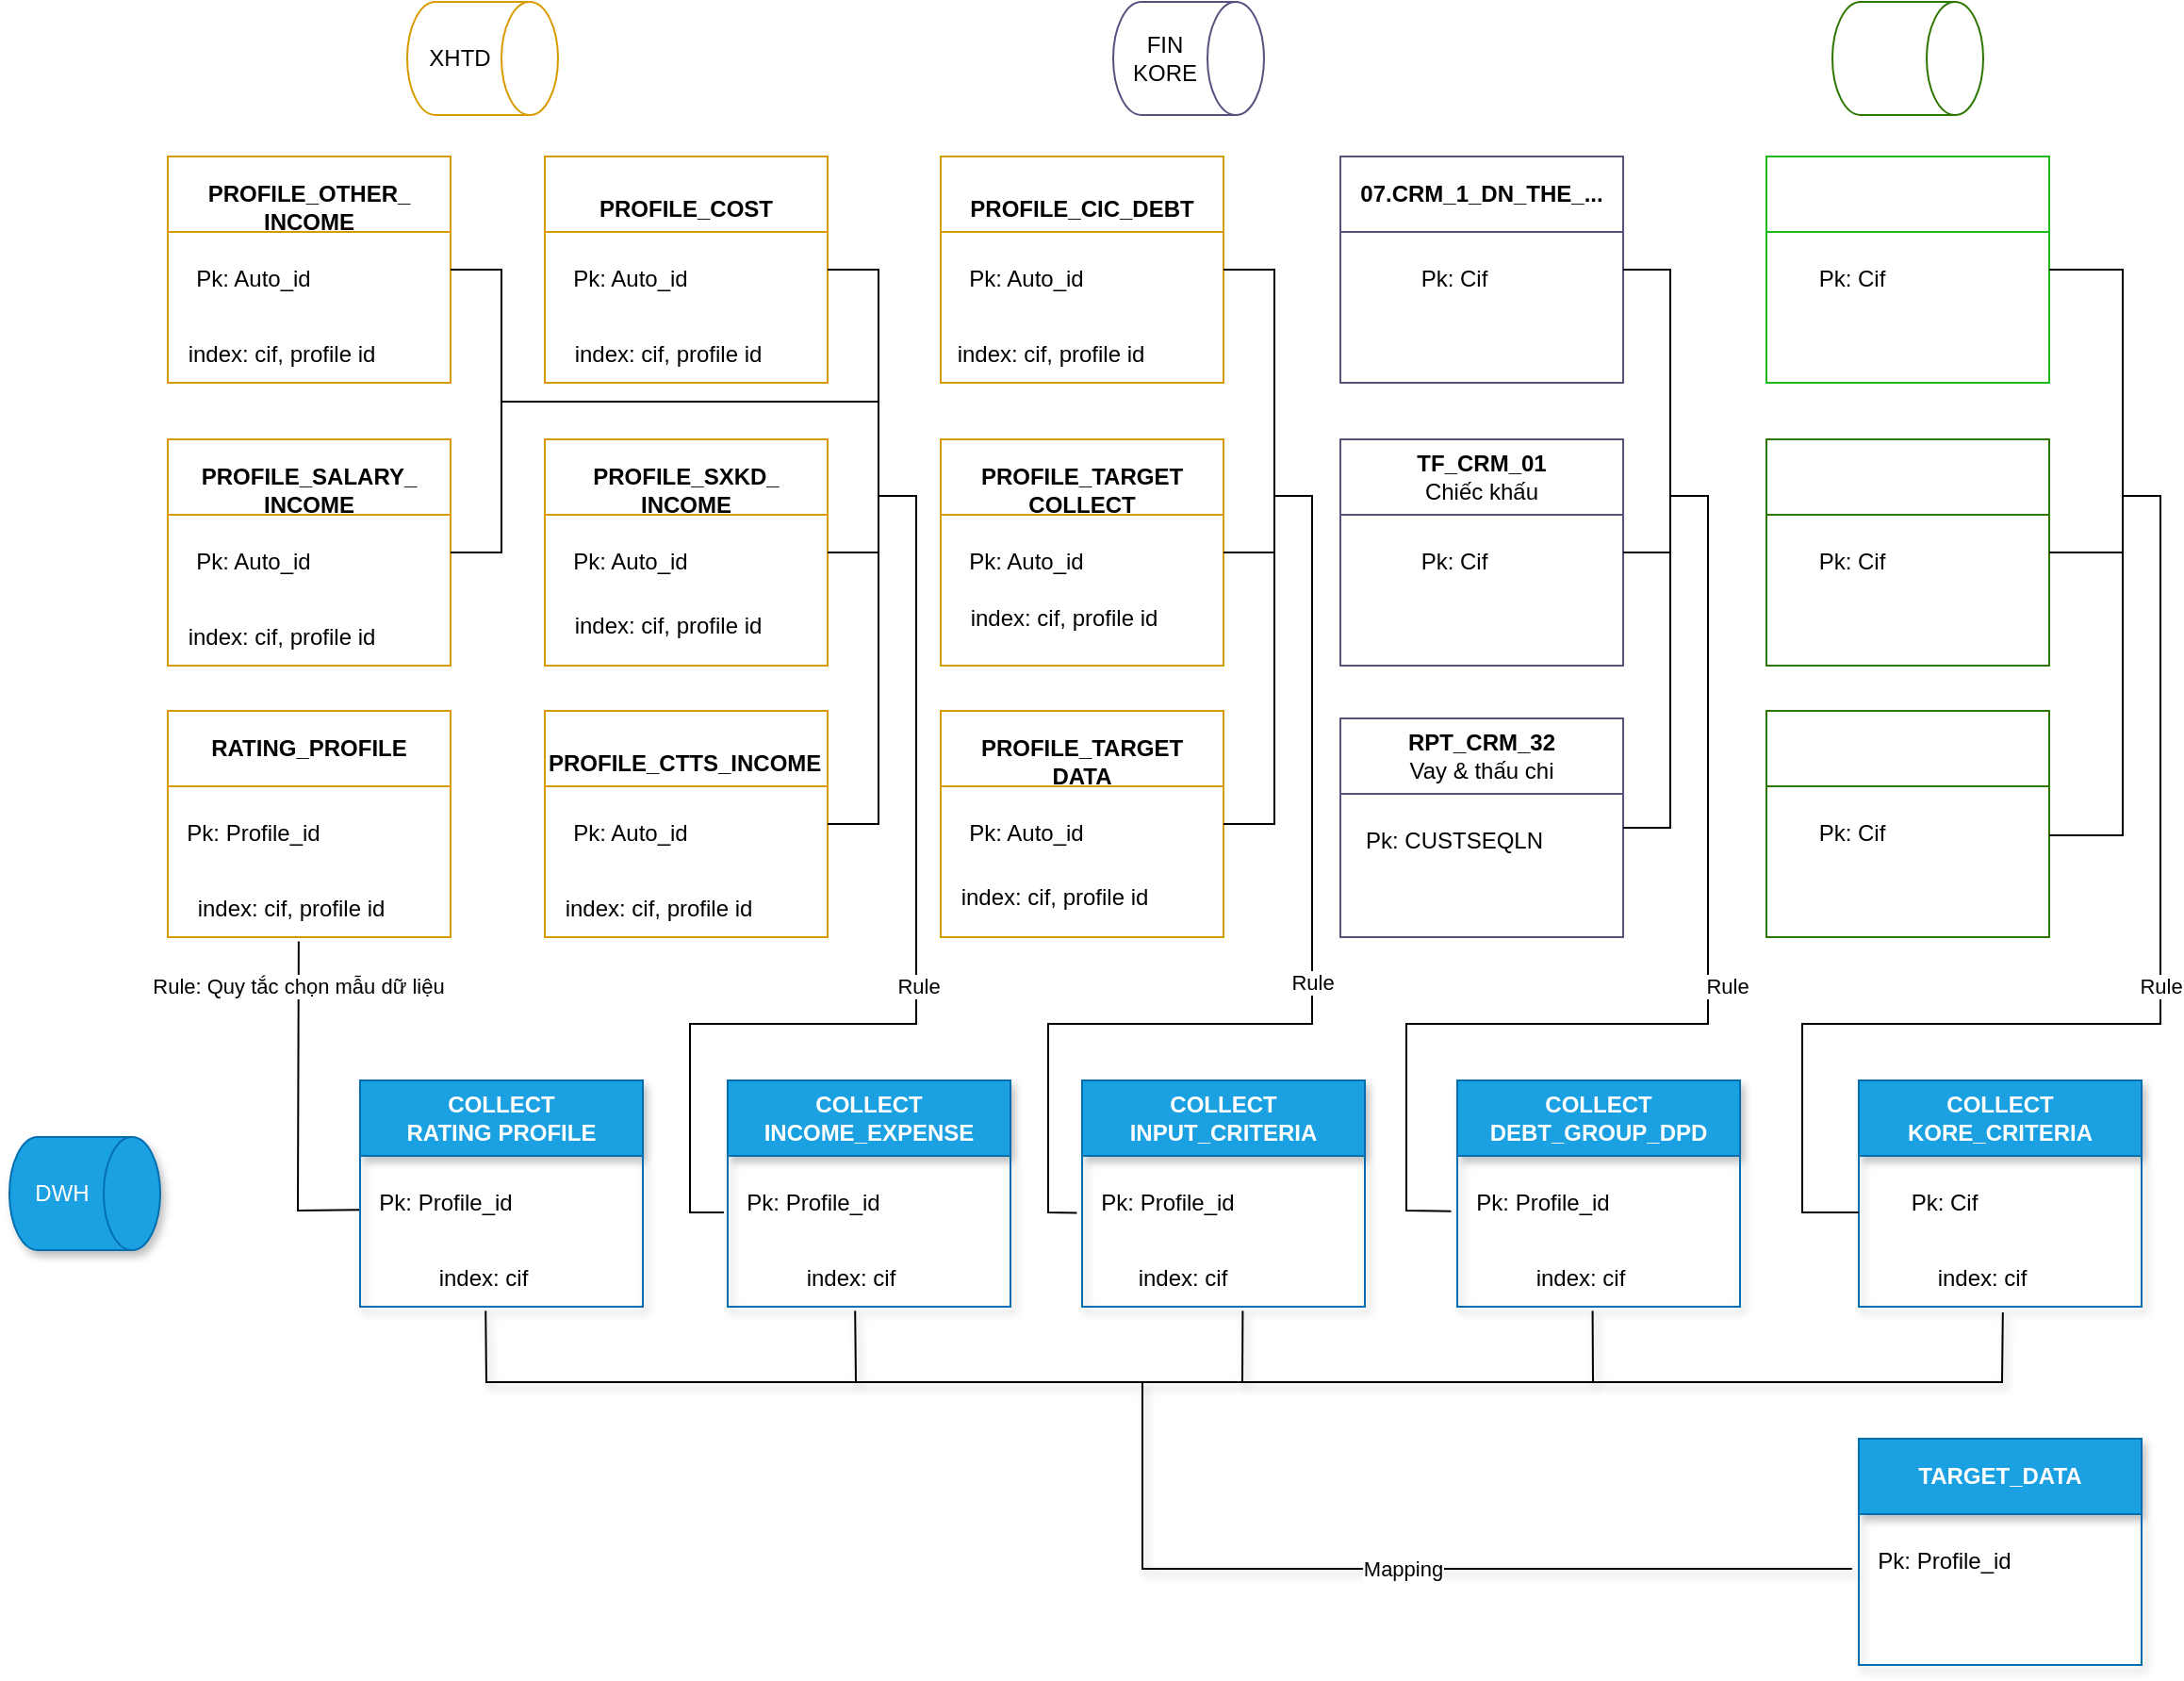 <mxfile version="21.4.0" type="github">
  <diagram name="Page-1" id="vt6CG7qfETPf53c5Zaq6">
    <mxGraphModel dx="2459" dy="607" grid="1" gridSize="10" guides="1" tooltips="1" connect="1" arrows="1" fold="1" page="1" pageScale="1" pageWidth="1169" pageHeight="827" math="0" shadow="0">
      <root>
        <mxCell id="0" />
        <mxCell id="1" parent="0" />
        <mxCell id="78W0I2diJMDapdLi_mg2-6" value="TF_CRM_01&lt;br style=&quot;font-weight: 400;&quot;&gt;&lt;span style=&quot;font-weight: 400;&quot;&gt;Chiếc khấu&lt;/span&gt;" style="swimlane;whiteSpace=wrap;html=1;swimlaneLine=1;shadow=0;rounded=0;startSize=40;arcSize=43;swimlaneFillColor=none;fillColor=none;strokeColor=#56517e;" parent="1" vertex="1">
          <mxGeometry x="625" y="270" width="150" height="120" as="geometry" />
        </mxCell>
        <mxCell id="78W0I2diJMDapdLi_mg2-7" value="Pk: Cif" style="text;html=1;align=center;verticalAlign=middle;resizable=0;points=[];autosize=1;strokeColor=none;fillColor=none;" parent="78W0I2diJMDapdLi_mg2-6" vertex="1">
          <mxGeometry x="30" y="50" width="60" height="30" as="geometry" />
        </mxCell>
        <mxCell id="o6KjNcjafDVB0qI-oDIq-12" value="XHTD" style="shape=cylinder3;whiteSpace=wrap;html=1;boundedLbl=1;backgroundOutline=1;size=15;direction=south;fillColor=none;strokeColor=#d79b00;" parent="1" vertex="1">
          <mxGeometry x="130" y="38" width="80" height="60" as="geometry" />
        </mxCell>
        <mxCell id="o6KjNcjafDVB0qI-oDIq-13" value="DBTG-XHTD" style="shape=cylinder3;whiteSpace=wrap;html=1;boundedLbl=1;backgroundOutline=1;size=15;direction=south;fillColor=none;strokeColor=#2D7600;fontColor=#ffffff;" parent="1" vertex="1">
          <mxGeometry x="886" y="38" width="80" height="60" as="geometry" />
        </mxCell>
        <mxCell id="o6KjNcjafDVB0qI-oDIq-14" value="FIN&lt;br&gt;KORE" style="shape=cylinder3;whiteSpace=wrap;html=1;boundedLbl=1;backgroundOutline=1;size=15;direction=south;fillColor=none;strokeColor=#56517e;" parent="1" vertex="1">
          <mxGeometry x="504.5" y="38" width="80" height="60" as="geometry" />
        </mxCell>
        <mxCell id="78W0I2diJMDapdLi_mg2-2" value="RATING_PROFILE" style="swimlane;whiteSpace=wrap;html=1;swimlaneLine=1;shadow=0;rounded=0;startSize=40;arcSize=43;swimlaneFillColor=none;fillColor=none;strokeColor=#d79b00;" parent="1" vertex="1">
          <mxGeometry x="3" y="414" width="150" height="120" as="geometry" />
        </mxCell>
        <mxCell id="78W0I2diJMDapdLi_mg2-3" value="Pk: Profile_id" style="text;html=1;align=center;verticalAlign=middle;resizable=0;points=[];autosize=1;strokeColor=none;fillColor=none;" parent="78W0I2diJMDapdLi_mg2-2" vertex="1">
          <mxGeometry y="50" width="90" height="30" as="geometry" />
        </mxCell>
        <mxCell id="KU0zxwSOzygx749kRyKA-61" value="index: cif, profile id" style="text;html=1;align=center;verticalAlign=middle;resizable=0;points=[];autosize=1;strokeColor=none;fillColor=none;" parent="78W0I2diJMDapdLi_mg2-2" vertex="1">
          <mxGeometry x="5" y="90" width="120" height="30" as="geometry" />
        </mxCell>
        <mxCell id="78W0I2diJMDapdLi_mg2-4" value="RPT_CRM_32&lt;br style=&quot;font-weight: 400;&quot;&gt;&lt;span style=&quot;font-weight: 400;&quot;&gt;Vay &amp;amp; thấu chi&lt;/span&gt;" style="swimlane;whiteSpace=wrap;html=1;swimlaneLine=1;shadow=0;rounded=0;startSize=40;arcSize=43;swimlaneFillColor=none;fillColor=none;strokeColor=#56517e;" parent="1" vertex="1">
          <mxGeometry x="625" y="418" width="150" height="116" as="geometry" />
        </mxCell>
        <mxCell id="78W0I2diJMDapdLi_mg2-5" value="Pk: CUSTSEQLN" style="text;html=1;align=center;verticalAlign=middle;resizable=0;points=[];autosize=1;strokeColor=none;fillColor=none;" parent="78W0I2diJMDapdLi_mg2-4" vertex="1">
          <mxGeometry y="50" width="120" height="30" as="geometry" />
        </mxCell>
        <mxCell id="KU0zxwSOzygx749kRyKA-1" value="07.CRM_1_DN_THE_..." style="swimlane;whiteSpace=wrap;html=1;swimlaneLine=1;shadow=0;rounded=0;startSize=40;arcSize=43;swimlaneFillColor=none;fillColor=none;strokeColor=#56517e;" parent="1" vertex="1">
          <mxGeometry x="625" y="120" width="150" height="120" as="geometry" />
        </mxCell>
        <mxCell id="KU0zxwSOzygx749kRyKA-2" value="Pk: Cif" style="text;html=1;align=center;verticalAlign=middle;resizable=0;points=[];autosize=1;strokeColor=none;fillColor=none;" parent="KU0zxwSOzygx749kRyKA-1" vertex="1">
          <mxGeometry x="30" y="50" width="60" height="30" as="geometry" />
        </mxCell>
        <mxCell id="KU0zxwSOzygx749kRyKA-3" value="&lt;table style=&quot;border-collapse:&lt;br/&gt; collapse;width:62pt&quot; width=&quot;83&quot; cellspacing=&quot;0&quot; cellpadding=&quot;0&quot; border=&quot;0&quot;&gt;&lt;tbody&gt;&lt;tr style=&quot;height:16.8pt&quot; height=&quot;22&quot;&gt;&lt;br/&gt;  &lt;td style=&quot;height:16.8pt;width:62pt&quot; width=&quot;83&quot; class=&quot;xl63&quot; height=&quot;22&quot;&gt;PROFILE_CIC_DEBT&lt;/td&gt;&lt;/tr&gt;&lt;/tbody&gt;&lt;/table&gt;" style="swimlane;whiteSpace=wrap;html=1;swimlaneLine=1;shadow=0;rounded=0;startSize=40;arcSize=43;swimlaneFillColor=none;fillColor=none;strokeColor=#d79b00;" parent="1" vertex="1">
          <mxGeometry x="413" y="120" width="150" height="120" as="geometry" />
        </mxCell>
        <mxCell id="KU0zxwSOzygx749kRyKA-4" value="Pk: Auto_id" style="text;html=1;align=center;verticalAlign=middle;resizable=0;points=[];autosize=1;strokeColor=none;fillColor=none;" parent="KU0zxwSOzygx749kRyKA-3" vertex="1">
          <mxGeometry x="5" y="50" width="80" height="30" as="geometry" />
        </mxCell>
        <mxCell id="KU0zxwSOzygx749kRyKA-60" value="index: cif, profile id" style="text;html=1;align=center;verticalAlign=middle;resizable=0;points=[];autosize=1;strokeColor=none;fillColor=none;" parent="KU0zxwSOzygx749kRyKA-3" vertex="1">
          <mxGeometry x="-2" y="90" width="120" height="30" as="geometry" />
        </mxCell>
        <mxCell id="KU0zxwSOzygx749kRyKA-5" value="&lt;br&gt;&lt;table style=&quot;border-collapse:&lt;br/&gt; collapse;width:62pt&quot; width=&quot;83&quot; cellspacing=&quot;0&quot; cellpadding=&quot;0&quot; border=&quot;0&quot;&gt;&lt;tbody&gt;&lt;tr style=&quot;height:16.8pt&quot; height=&quot;22&quot;&gt;  &lt;td style=&quot;height:16.8pt;width:62pt&quot; width=&quot;83&quot; class=&quot;xl63&quot; height=&quot;22&quot;&gt;PROFILE_COST&lt;/td&gt;&lt;/tr&gt;&lt;/tbody&gt;&lt;/table&gt;" style="swimlane;whiteSpace=wrap;html=1;swimlaneLine=1;shadow=0;rounded=0;startSize=40;arcSize=43;swimlaneFillColor=none;fillColor=none;strokeColor=#d79b00;" parent="1" vertex="1">
          <mxGeometry x="203" y="120" width="150" height="120" as="geometry" />
        </mxCell>
        <mxCell id="KU0zxwSOzygx749kRyKA-6" value="Pk: Auto_id" style="text;html=1;align=center;verticalAlign=middle;resizable=0;points=[];autosize=1;strokeColor=none;fillColor=none;" parent="KU0zxwSOzygx749kRyKA-5" vertex="1">
          <mxGeometry x="5" y="50" width="80" height="30" as="geometry" />
        </mxCell>
        <mxCell id="KU0zxwSOzygx749kRyKA-64" value="index: cif, profile id" style="text;html=1;align=center;verticalAlign=middle;resizable=0;points=[];autosize=1;strokeColor=none;fillColor=none;" parent="KU0zxwSOzygx749kRyKA-5" vertex="1">
          <mxGeometry x="5" y="90" width="120" height="30" as="geometry" />
        </mxCell>
        <mxCell id="KU0zxwSOzygx749kRyKA-7" value="&lt;table style=&quot;border-collapse:&lt;br/&gt; collapse;width:75pt&quot; width=&quot;100&quot; cellspacing=&quot;0&quot; cellpadding=&quot;0&quot; border=&quot;0&quot;&gt;&lt;tbody&gt;&lt;tr style=&quot;height:13.8pt&quot; height=&quot;18&quot;&gt;&lt;br/&gt;  &lt;td style=&quot;height:13.8pt;width:75pt&quot; width=&quot;100&quot; class=&quot;xl65&quot; height=&quot;18&quot;&gt;PROFILE_CTTS_INCOME&lt;/td&gt;&lt;/tr&gt;&lt;/tbody&gt;&lt;/table&gt;" style="swimlane;whiteSpace=wrap;html=1;swimlaneLine=1;shadow=0;rounded=0;startSize=40;arcSize=43;swimlaneFillColor=none;align=left;fillColor=none;strokeColor=#d79b00;" parent="1" vertex="1">
          <mxGeometry x="203" y="414" width="150" height="120" as="geometry" />
        </mxCell>
        <mxCell id="KU0zxwSOzygx749kRyKA-8" value="Pk: Auto_id" style="text;html=1;align=center;verticalAlign=middle;resizable=0;points=[];autosize=1;strokeColor=none;fillColor=none;" parent="KU0zxwSOzygx749kRyKA-7" vertex="1">
          <mxGeometry x="5" y="50" width="80" height="30" as="geometry" />
        </mxCell>
        <mxCell id="KU0zxwSOzygx749kRyKA-63" value="index: cif, profile id" style="text;html=1;align=center;verticalAlign=middle;resizable=0;points=[];autosize=1;strokeColor=none;fillColor=none;" parent="KU0zxwSOzygx749kRyKA-7" vertex="1">
          <mxGeometry y="90" width="120" height="30" as="geometry" />
        </mxCell>
        <mxCell id="KU0zxwSOzygx749kRyKA-9" value="&lt;br&gt;&lt;table style=&quot;border-collapse:&lt;br/&gt; collapse;width:75pt&quot; width=&quot;100&quot; cellspacing=&quot;0&quot; cellpadding=&quot;0&quot; border=&quot;0&quot;&gt;&lt;tbody&gt;&lt;tr style=&quot;height:13.8pt&quot; height=&quot;18&quot;&gt;  &lt;td style=&quot;height:13.8pt;width:75pt&quot; width=&quot;100&quot; class=&quot;xl65&quot; height=&quot;18&quot;&gt;PROFILE_OTHER_&lt;br&gt;INCOME&lt;/td&gt;&lt;/tr&gt;&lt;/tbody&gt;&lt;/table&gt;" style="swimlane;whiteSpace=wrap;html=1;swimlaneLine=1;shadow=0;rounded=0;startSize=40;arcSize=43;swimlaneFillColor=none;fillColor=none;strokeColor=#d79b00;" parent="1" vertex="1">
          <mxGeometry x="3" y="120" width="150" height="120" as="geometry" />
        </mxCell>
        <mxCell id="KU0zxwSOzygx749kRyKA-10" value="Pk: Auto_id" style="text;html=1;align=center;verticalAlign=middle;resizable=0;points=[];autosize=1;strokeColor=none;fillColor=none;" parent="KU0zxwSOzygx749kRyKA-9" vertex="1">
          <mxGeometry x="5" y="50" width="80" height="30" as="geometry" />
        </mxCell>
        <mxCell id="KU0zxwSOzygx749kRyKA-56" value="index: cif, profile id" style="text;html=1;align=center;verticalAlign=middle;resizable=0;points=[];autosize=1;strokeColor=none;fillColor=none;" parent="KU0zxwSOzygx749kRyKA-9" vertex="1">
          <mxGeometry y="90" width="120" height="30" as="geometry" />
        </mxCell>
        <mxCell id="KU0zxwSOzygx749kRyKA-11" value="&lt;br&gt;&lt;table style=&quot;border-collapse:&lt;br/&gt; collapse;width:75pt&quot; width=&quot;100&quot; cellspacing=&quot;0&quot; cellpadding=&quot;0&quot; border=&quot;0&quot;&gt;&lt;tbody&gt;&lt;tr style=&quot;height:13.8pt&quot; height=&quot;18&quot;&gt;  &lt;td style=&quot;height:13.8pt;width:75pt&quot; width=&quot;100&quot; class=&quot;xl65&quot; height=&quot;18&quot;&gt;PROFILE_SALARY_&lt;br&gt;INCOME&lt;/td&gt;&lt;/tr&gt;&lt;/tbody&gt;&lt;/table&gt;" style="swimlane;whiteSpace=wrap;html=1;swimlaneLine=1;shadow=0;rounded=0;startSize=40;arcSize=43;swimlaneFillColor=none;fillColor=none;strokeColor=#d79b00;" parent="1" vertex="1">
          <mxGeometry x="3" y="270" width="150" height="120" as="geometry" />
        </mxCell>
        <mxCell id="KU0zxwSOzygx749kRyKA-12" value="Pk: Auto_id" style="text;html=1;align=center;verticalAlign=middle;resizable=0;points=[];autosize=1;strokeColor=none;fillColor=none;" parent="KU0zxwSOzygx749kRyKA-11" vertex="1">
          <mxGeometry x="5" y="50" width="80" height="30" as="geometry" />
        </mxCell>
        <mxCell id="KU0zxwSOzygx749kRyKA-57" value="index: cif, profile id" style="text;html=1;align=center;verticalAlign=middle;resizable=0;points=[];autosize=1;strokeColor=none;fillColor=none;" parent="KU0zxwSOzygx749kRyKA-11" vertex="1">
          <mxGeometry y="90" width="120" height="30" as="geometry" />
        </mxCell>
        <mxCell id="KU0zxwSOzygx749kRyKA-13" value="&lt;br&gt;&lt;table style=&quot;border-collapse:&lt;br/&gt; collapse;width:75pt&quot; width=&quot;100&quot; cellspacing=&quot;0&quot; cellpadding=&quot;0&quot; border=&quot;0&quot;&gt;&lt;tbody&gt;&lt;tr style=&quot;height:13.8pt&quot; height=&quot;18&quot;&gt;  &lt;td style=&quot;height:13.8pt;width:75pt&quot; width=&quot;100&quot; class=&quot;xl65&quot; height=&quot;18&quot;&gt;PROFILE_SXKD_&lt;br&gt;INCOME&lt;/td&gt;&lt;/tr&gt;&lt;/tbody&gt;&lt;/table&gt;" style="swimlane;whiteSpace=wrap;html=1;swimlaneLine=1;shadow=0;rounded=0;startSize=40;arcSize=43;swimlaneFillColor=none;fillColor=none;strokeColor=#d79b00;" parent="1" vertex="1">
          <mxGeometry x="203" y="270" width="150" height="120" as="geometry" />
        </mxCell>
        <mxCell id="KU0zxwSOzygx749kRyKA-14" value="Pk: Auto_id" style="text;html=1;align=center;verticalAlign=middle;resizable=0;points=[];autosize=1;strokeColor=none;fillColor=none;" parent="KU0zxwSOzygx749kRyKA-13" vertex="1">
          <mxGeometry x="5" y="50" width="80" height="30" as="geometry" />
        </mxCell>
        <mxCell id="KU0zxwSOzygx749kRyKA-62" value="index: cif, profile id" style="text;html=1;align=center;verticalAlign=middle;resizable=0;points=[];autosize=1;strokeColor=none;fillColor=none;" parent="KU0zxwSOzygx749kRyKA-13" vertex="1">
          <mxGeometry x="5" y="84" width="120" height="30" as="geometry" />
        </mxCell>
        <mxCell id="KU0zxwSOzygx749kRyKA-16" value="&lt;br&gt;&lt;table style=&quot;border-collapse:&lt;br/&gt; collapse;width:75pt&quot; width=&quot;100&quot; cellspacing=&quot;0&quot; cellpadding=&quot;0&quot; border=&quot;0&quot;&gt;&lt;tbody&gt;&lt;tr style=&quot;height:13.8pt&quot; height=&quot;18&quot;&gt;  &lt;td style=&quot;height:13.8pt;width:75pt&quot; width=&quot;100&quot; class=&quot;xl65&quot; height=&quot;18&quot;&gt;PROFILE_TARGET&lt;br&gt;COLLECT&lt;/td&gt;&lt;/tr&gt;&lt;/tbody&gt;&lt;/table&gt;" style="swimlane;whiteSpace=wrap;html=1;swimlaneLine=1;shadow=0;rounded=0;startSize=40;arcSize=43;swimlaneFillColor=none;fillColor=none;strokeColor=#d79b00;" parent="1" vertex="1">
          <mxGeometry x="413" y="270" width="150" height="120" as="geometry" />
        </mxCell>
        <mxCell id="KU0zxwSOzygx749kRyKA-17" value="Pk: Auto_id" style="text;html=1;align=center;verticalAlign=middle;resizable=0;points=[];autosize=1;strokeColor=none;fillColor=none;" parent="KU0zxwSOzygx749kRyKA-16" vertex="1">
          <mxGeometry x="5" y="50" width="80" height="30" as="geometry" />
        </mxCell>
        <mxCell id="KU0zxwSOzygx749kRyKA-58" value="index: cif, profile id" style="text;html=1;align=center;verticalAlign=middle;resizable=0;points=[];autosize=1;strokeColor=none;fillColor=none;" parent="KU0zxwSOzygx749kRyKA-16" vertex="1">
          <mxGeometry x="5" y="80" width="120" height="30" as="geometry" />
        </mxCell>
        <mxCell id="KU0zxwSOzygx749kRyKA-18" value="&lt;br&gt;&lt;table style=&quot;border-collapse:&lt;br/&gt; collapse;width:75pt&quot; width=&quot;100&quot; cellspacing=&quot;0&quot; cellpadding=&quot;0&quot; border=&quot;0&quot;&gt;&lt;tbody&gt;&lt;tr style=&quot;height:13.8pt&quot; height=&quot;18&quot;&gt;  &lt;td style=&quot;height:13.8pt;width:75pt&quot; width=&quot;100&quot; class=&quot;xl65&quot; height=&quot;18&quot;&gt;PROFILE_TARGET&lt;br&gt;DATA&lt;/td&gt;&lt;/tr&gt;&lt;/tbody&gt;&lt;/table&gt;" style="swimlane;whiteSpace=wrap;html=1;swimlaneLine=1;shadow=0;rounded=0;startSize=40;arcSize=43;swimlaneFillColor=none;fillColor=none;strokeColor=#d79b00;" parent="1" vertex="1">
          <mxGeometry x="413" y="414" width="150" height="120" as="geometry" />
        </mxCell>
        <mxCell id="KU0zxwSOzygx749kRyKA-19" value="Pk: Auto_id" style="text;html=1;align=center;verticalAlign=middle;resizable=0;points=[];autosize=1;strokeColor=none;fillColor=none;" parent="KU0zxwSOzygx749kRyKA-18" vertex="1">
          <mxGeometry x="5" y="50" width="80" height="30" as="geometry" />
        </mxCell>
        <mxCell id="KU0zxwSOzygx749kRyKA-65" value="index: cif, profile id" style="text;html=1;align=center;verticalAlign=middle;resizable=0;points=[];autosize=1;strokeColor=none;fillColor=none;" parent="KU0zxwSOzygx749kRyKA-18" vertex="1">
          <mxGeometry y="84" width="120" height="30" as="geometry" />
        </mxCell>
        <mxCell id="KU0zxwSOzygx749kRyKA-24" value="TARGET_KORE&lt;br&gt;MONTHLY" style="swimlane;whiteSpace=wrap;html=1;swimlaneLine=1;shadow=0;rounded=0;startSize=40;arcSize=43;swimlaneFillColor=none;fillColor=none;fontColor=#ffffff;strokeColor=#1eba1c;" parent="1" vertex="1">
          <mxGeometry x="851" y="120" width="150" height="120" as="geometry" />
        </mxCell>
        <mxCell id="KU0zxwSOzygx749kRyKA-25" value="Pk: Cif" style="text;html=1;align=center;verticalAlign=middle;resizable=0;points=[];autosize=1;strokeColor=none;fillColor=none;" parent="KU0zxwSOzygx749kRyKA-24" vertex="1">
          <mxGeometry x="15" y="50" width="60" height="30" as="geometry" />
        </mxCell>
        <mxCell id="KU0zxwSOzygx749kRyKA-26" value="TARGET_KORE&lt;br&gt;DAILY" style="swimlane;whiteSpace=wrap;html=1;swimlaneLine=1;shadow=0;rounded=0;startSize=40;arcSize=43;swimlaneFillColor=none;fillColor=none;fontColor=#ffffff;strokeColor=#2D7600;" parent="1" vertex="1">
          <mxGeometry x="851" y="270" width="150" height="120" as="geometry" />
        </mxCell>
        <mxCell id="KU0zxwSOzygx749kRyKA-27" value="Pk: Cif" style="text;html=1;align=center;verticalAlign=middle;resizable=0;points=[];autosize=1;strokeColor=none;fillColor=none;" parent="KU0zxwSOzygx749kRyKA-26" vertex="1">
          <mxGeometry x="15" y="50" width="60" height="30" as="geometry" />
        </mxCell>
        <mxCell id="KU0zxwSOzygx749kRyKA-28" value="TARGET_KORE&lt;br&gt;DAILY_CARD" style="swimlane;whiteSpace=wrap;html=1;swimlaneLine=1;shadow=0;rounded=0;startSize=40;arcSize=43;swimlaneFillColor=none;fillColor=none;fontColor=#ffffff;strokeColor=#2D7600;" parent="1" vertex="1">
          <mxGeometry x="851" y="414" width="150" height="120" as="geometry" />
        </mxCell>
        <mxCell id="KU0zxwSOzygx749kRyKA-29" value="Pk: Cif" style="text;html=1;align=center;verticalAlign=middle;resizable=0;points=[];autosize=1;strokeColor=none;fillColor=none;" parent="KU0zxwSOzygx749kRyKA-28" vertex="1">
          <mxGeometry x="15" y="50" width="60" height="30" as="geometry" />
        </mxCell>
        <mxCell id="KU0zxwSOzygx749kRyKA-82" value="TARGET_DATA" style="swimlane;whiteSpace=wrap;html=1;swimlaneLine=1;shadow=1;rounded=0;startSize=40;arcSize=43;swimlaneFillColor=none;fillColor=#1ba1e2;fontColor=#ffffff;strokeColor=#006EAF;" parent="1" vertex="1">
          <mxGeometry x="900" y="800" width="150" height="120" as="geometry" />
        </mxCell>
        <mxCell id="KU0zxwSOzygx749kRyKA-83" value="Pk: Profile_id" style="text;html=1;align=center;verticalAlign=middle;resizable=0;points=[];autosize=1;strokeColor=none;fillColor=none;shadow=1;" parent="KU0zxwSOzygx749kRyKA-82" vertex="1">
          <mxGeometry y="50" width="90" height="30" as="geometry" />
        </mxCell>
        <mxCell id="KU0zxwSOzygx749kRyKA-85" value="Rule: Quy tắc chọn mẫu dữ liệu" style="endArrow=none;html=1;rounded=0;exitX=0.537;exitY=1.073;exitDx=0;exitDy=0;exitPerimeter=0;entryX=-0.004;entryY=0.62;entryDx=0;entryDy=0;entryPerimeter=0;" parent="1" source="KU0zxwSOzygx749kRyKA-61" target="KU0zxwSOzygx749kRyKA-102" edge="1">
          <mxGeometry x="-0.729" width="50" height="50" relative="1" as="geometry">
            <mxPoint x="150" y="700" as="sourcePoint" />
            <mxPoint x="300" y="700" as="targetPoint" />
            <Array as="points">
              <mxPoint x="72" y="679" />
            </Array>
            <mxPoint as="offset" />
          </mxGeometry>
        </mxCell>
        <mxCell id="KU0zxwSOzygx749kRyKA-101" value="COLLECT&lt;br&gt;RATING PROFILE" style="swimlane;whiteSpace=wrap;html=1;swimlaneLine=1;shadow=1;rounded=0;startSize=40;arcSize=43;swimlaneFillColor=none;fillColor=#1ba1e2;fontColor=#ffffff;strokeColor=#006EAF;" parent="1" vertex="1">
          <mxGeometry x="105" y="610" width="150" height="120" as="geometry" />
        </mxCell>
        <mxCell id="KU0zxwSOzygx749kRyKA-102" value="Pk: Profile_id" style="text;html=1;align=center;verticalAlign=middle;resizable=0;points=[];autosize=1;strokeColor=none;fillColor=none;shadow=1;" parent="KU0zxwSOzygx749kRyKA-101" vertex="1">
          <mxGeometry y="50" width="90" height="30" as="geometry" />
        </mxCell>
        <mxCell id="KU0zxwSOzygx749kRyKA-103" value="index: cif" style="text;html=1;align=center;verticalAlign=middle;resizable=0;points=[];autosize=1;strokeColor=none;fillColor=none;shadow=1;" parent="KU0zxwSOzygx749kRyKA-101" vertex="1">
          <mxGeometry x="30" y="90" width="70" height="30" as="geometry" />
        </mxCell>
        <mxCell id="KU0zxwSOzygx749kRyKA-107" value="" style="endArrow=none;html=1;rounded=0;exitX=1;exitY=0.5;exitDx=0;exitDy=0;entryX=1;entryY=0.5;entryDx=0;entryDy=0;" parent="1" source="KU0zxwSOzygx749kRyKA-9" target="KU0zxwSOzygx749kRyKA-11" edge="1">
          <mxGeometry width="50" height="50" relative="1" as="geometry">
            <mxPoint x="360" y="560" as="sourcePoint" />
            <mxPoint x="430" y="660" as="targetPoint" />
            <Array as="points">
              <mxPoint x="180" y="180" />
              <mxPoint x="180" y="330" />
            </Array>
          </mxGeometry>
        </mxCell>
        <mxCell id="KU0zxwSOzygx749kRyKA-110" value="" style="endArrow=none;html=1;rounded=0;entryX=1;entryY=0.5;entryDx=0;entryDy=0;exitX=1;exitY=0.5;exitDx=0;exitDy=0;" parent="1" source="KU0zxwSOzygx749kRyKA-7" target="KU0zxwSOzygx749kRyKA-5" edge="1">
          <mxGeometry width="50" height="50" relative="1" as="geometry">
            <mxPoint x="600" y="420" as="sourcePoint" />
            <mxPoint x="650" y="370" as="targetPoint" />
            <Array as="points">
              <mxPoint x="380" y="474" />
              <mxPoint x="380" y="180" />
            </Array>
          </mxGeometry>
        </mxCell>
        <mxCell id="KU0zxwSOzygx749kRyKA-111" value="" style="endArrow=none;html=1;rounded=0;exitX=1;exitY=0.5;exitDx=0;exitDy=0;" parent="1" source="KU0zxwSOzygx749kRyKA-13" edge="1">
          <mxGeometry width="50" height="50" relative="1" as="geometry">
            <mxPoint x="600" y="420" as="sourcePoint" />
            <mxPoint x="380" y="330" as="targetPoint" />
          </mxGeometry>
        </mxCell>
        <mxCell id="KU0zxwSOzygx749kRyKA-112" value="" style="endArrow=none;html=1;rounded=0;" parent="1" edge="1">
          <mxGeometry width="50" height="50" relative="1" as="geometry">
            <mxPoint x="180" y="250" as="sourcePoint" />
            <mxPoint x="380" y="250" as="targetPoint" />
          </mxGeometry>
        </mxCell>
        <mxCell id="KU0zxwSOzygx749kRyKA-113" value="" style="endArrow=none;html=1;rounded=0;exitX=1;exitY=0.5;exitDx=0;exitDy=0;entryX=1;entryY=0.5;entryDx=0;entryDy=0;" parent="1" source="KU0zxwSOzygx749kRyKA-3" target="KU0zxwSOzygx749kRyKA-18" edge="1">
          <mxGeometry width="50" height="50" relative="1" as="geometry">
            <mxPoint x="600" y="420" as="sourcePoint" />
            <mxPoint x="650" y="370" as="targetPoint" />
            <Array as="points">
              <mxPoint x="590" y="180" />
              <mxPoint x="590" y="474" />
            </Array>
          </mxGeometry>
        </mxCell>
        <mxCell id="KU0zxwSOzygx749kRyKA-114" value="" style="endArrow=none;html=1;rounded=0;entryX=1;entryY=0.5;entryDx=0;entryDy=0;exitX=1;exitY=0.5;exitDx=0;exitDy=0;" parent="1" source="78W0I2diJMDapdLi_mg2-4" target="KU0zxwSOzygx749kRyKA-1" edge="1">
          <mxGeometry width="50" height="50" relative="1" as="geometry">
            <mxPoint x="600" y="420" as="sourcePoint" />
            <mxPoint x="650" y="370" as="targetPoint" />
            <Array as="points">
              <mxPoint x="800" y="476" />
              <mxPoint x="800" y="180" />
            </Array>
          </mxGeometry>
        </mxCell>
        <mxCell id="KU0zxwSOzygx749kRyKA-115" value="" style="endArrow=none;html=1;rounded=0;exitX=1;exitY=0.5;exitDx=0;exitDy=0;" parent="1" source="78W0I2diJMDapdLi_mg2-6" edge="1">
          <mxGeometry width="50" height="50" relative="1" as="geometry">
            <mxPoint x="600" y="420" as="sourcePoint" />
            <mxPoint x="800" y="330" as="targetPoint" />
          </mxGeometry>
        </mxCell>
        <mxCell id="KU0zxwSOzygx749kRyKA-116" value="" style="endArrow=none;html=1;rounded=0;exitX=1;exitY=0.5;exitDx=0;exitDy=0;" parent="1" source="KU0zxwSOzygx749kRyKA-16" edge="1">
          <mxGeometry width="50" height="50" relative="1" as="geometry">
            <mxPoint x="600" y="420" as="sourcePoint" />
            <mxPoint x="590" y="330" as="targetPoint" />
          </mxGeometry>
        </mxCell>
        <mxCell id="KU0zxwSOzygx749kRyKA-117" value="COLLECT INCOME_EXPENSE" style="swimlane;whiteSpace=wrap;html=1;swimlaneLine=1;shadow=1;rounded=0;startSize=40;arcSize=43;swimlaneFillColor=none;fillColor=#1ba1e2;fontColor=#ffffff;strokeColor=#006EAF;" parent="1" vertex="1">
          <mxGeometry x="300" y="610" width="150" height="120" as="geometry" />
        </mxCell>
        <mxCell id="KU0zxwSOzygx749kRyKA-118" value="Pk: Profile_id" style="text;html=1;align=center;verticalAlign=middle;resizable=0;points=[];autosize=1;strokeColor=none;fillColor=none;shadow=1;" parent="KU0zxwSOzygx749kRyKA-117" vertex="1">
          <mxGeometry y="50" width="90" height="30" as="geometry" />
        </mxCell>
        <mxCell id="KU0zxwSOzygx749kRyKA-119" value="index: cif" style="text;html=1;align=center;verticalAlign=middle;resizable=0;points=[];autosize=1;strokeColor=none;fillColor=none;shadow=1;" parent="KU0zxwSOzygx749kRyKA-117" vertex="1">
          <mxGeometry x="30" y="90" width="70" height="30" as="geometry" />
        </mxCell>
        <mxCell id="KU0zxwSOzygx749kRyKA-120" value="COLLECT&lt;br&gt;INPUT_CRITERIA" style="swimlane;whiteSpace=wrap;html=1;swimlaneLine=1;shadow=1;rounded=0;startSize=40;arcSize=43;swimlaneFillColor=none;fillColor=#1ba1e2;fontColor=#ffffff;strokeColor=#006EAF;" parent="1" vertex="1">
          <mxGeometry x="488" y="610" width="150" height="120" as="geometry" />
        </mxCell>
        <mxCell id="KU0zxwSOzygx749kRyKA-121" value="Pk: Profile_id" style="text;html=1;align=center;verticalAlign=middle;resizable=0;points=[];autosize=1;strokeColor=none;fillColor=none;shadow=1;" parent="KU0zxwSOzygx749kRyKA-120" vertex="1">
          <mxGeometry y="50" width="90" height="30" as="geometry" />
        </mxCell>
        <mxCell id="KU0zxwSOzygx749kRyKA-122" value="index: cif" style="text;html=1;align=center;verticalAlign=middle;resizable=0;points=[];autosize=1;strokeColor=none;fillColor=none;shadow=1;" parent="KU0zxwSOzygx749kRyKA-120" vertex="1">
          <mxGeometry x="18" y="90" width="70" height="30" as="geometry" />
        </mxCell>
        <mxCell id="KU0zxwSOzygx749kRyKA-123" value="" style="endArrow=none;html=1;rounded=0;" parent="1" edge="1">
          <mxGeometry width="50" height="50" relative="1" as="geometry">
            <mxPoint x="298" y="680" as="sourcePoint" />
            <mxPoint x="380" y="300" as="targetPoint" />
            <Array as="points">
              <mxPoint x="280" y="680" />
              <mxPoint x="280" y="580" />
              <mxPoint x="400" y="580" />
              <mxPoint x="400" y="300" />
            </Array>
          </mxGeometry>
        </mxCell>
        <mxCell id="KU0zxwSOzygx749kRyKA-124" value="Rule" style="edgeLabel;html=1;align=center;verticalAlign=middle;resizable=0;points=[];shadow=1;" parent="KU0zxwSOzygx749kRyKA-123" vertex="1" connectable="0">
          <mxGeometry x="-0.352" relative="1" as="geometry">
            <mxPoint x="64" y="-20" as="offset" />
          </mxGeometry>
        </mxCell>
        <mxCell id="KU0zxwSOzygx749kRyKA-125" value="COLLECT&lt;br&gt;DEBT_GROUP_DPD" style="swimlane;whiteSpace=wrap;html=1;swimlaneLine=1;shadow=1;rounded=0;startSize=40;arcSize=43;swimlaneFillColor=none;fillColor=#1ba1e2;fontColor=#ffffff;strokeColor=#006EAF;" parent="1" vertex="1">
          <mxGeometry x="687" y="610" width="150" height="120" as="geometry" />
        </mxCell>
        <mxCell id="KU0zxwSOzygx749kRyKA-126" value="Pk: Profile_id" style="text;html=1;align=center;verticalAlign=middle;resizable=0;points=[];autosize=1;strokeColor=none;fillColor=none;shadow=1;" parent="KU0zxwSOzygx749kRyKA-125" vertex="1">
          <mxGeometry y="50" width="90" height="30" as="geometry" />
        </mxCell>
        <mxCell id="KU0zxwSOzygx749kRyKA-127" value="index: cif" style="text;html=1;align=center;verticalAlign=middle;resizable=0;points=[];autosize=1;strokeColor=none;fillColor=none;shadow=1;" parent="KU0zxwSOzygx749kRyKA-125" vertex="1">
          <mxGeometry x="30" y="90" width="70" height="30" as="geometry" />
        </mxCell>
        <mxCell id="KU0zxwSOzygx749kRyKA-128" value="COLLECT&lt;br&gt;KORE_CRITERIA" style="swimlane;whiteSpace=wrap;html=1;swimlaneLine=1;shadow=1;rounded=0;startSize=40;arcSize=43;swimlaneFillColor=none;fillColor=#1ba1e2;fontColor=#ffffff;strokeColor=#006EAF;" parent="1" vertex="1">
          <mxGeometry x="900" y="610" width="150" height="120" as="geometry" />
        </mxCell>
        <mxCell id="KU0zxwSOzygx749kRyKA-129" value="Pk: Cif" style="text;html=1;align=center;verticalAlign=middle;resizable=0;points=[];autosize=1;strokeColor=none;fillColor=none;shadow=1;" parent="KU0zxwSOzygx749kRyKA-128" vertex="1">
          <mxGeometry x="15" y="50" width="60" height="30" as="geometry" />
        </mxCell>
        <mxCell id="KU0zxwSOzygx749kRyKA-130" value="index: cif" style="text;html=1;align=center;verticalAlign=middle;resizable=0;points=[];autosize=1;strokeColor=none;fillColor=none;shadow=1;" parent="KU0zxwSOzygx749kRyKA-128" vertex="1">
          <mxGeometry x="30" y="90" width="70" height="30" as="geometry" />
        </mxCell>
        <mxCell id="KU0zxwSOzygx749kRyKA-133" value="Rule" style="endArrow=none;html=1;rounded=0;entryX=-0.031;entryY=0.673;entryDx=0;entryDy=0;entryPerimeter=0;" parent="1" target="KU0zxwSOzygx749kRyKA-121" edge="1">
          <mxGeometry width="50" height="50" relative="1" as="geometry">
            <mxPoint x="590" y="300" as="sourcePoint" />
            <mxPoint x="650" y="420" as="targetPoint" />
            <Array as="points">
              <mxPoint x="610" y="300" />
              <mxPoint x="610" y="580" />
              <mxPoint x="470" y="580" />
              <mxPoint x="470" y="680" />
            </Array>
          </mxGeometry>
        </mxCell>
        <mxCell id="KU0zxwSOzygx749kRyKA-137" value="" style="endArrow=none;html=1;rounded=0;exitX=1;exitY=0.5;exitDx=0;exitDy=0;" parent="1" source="KU0zxwSOzygx749kRyKA-26" edge="1">
          <mxGeometry width="50" height="50" relative="1" as="geometry">
            <mxPoint x="1050" y="340" as="sourcePoint" />
            <mxPoint x="1040" y="330" as="targetPoint" />
          </mxGeometry>
        </mxCell>
        <mxCell id="KU0zxwSOzygx749kRyKA-139" value="" style="endArrow=none;html=1;rounded=0;entryX=1;entryY=0.5;entryDx=0;entryDy=0;" parent="1" target="KU0zxwSOzygx749kRyKA-24" edge="1">
          <mxGeometry width="50" height="50" relative="1" as="geometry">
            <mxPoint x="1001" y="480" as="sourcePoint" />
            <mxPoint x="650" y="290" as="targetPoint" />
            <Array as="points">
              <mxPoint x="1040" y="480" />
              <mxPoint x="1040" y="180" />
            </Array>
          </mxGeometry>
        </mxCell>
        <mxCell id="KU0zxwSOzygx749kRyKA-142" value="Rule" style="endArrow=none;html=1;rounded=0;exitX=-0.036;exitY=0.647;exitDx=0;exitDy=0;exitPerimeter=0;" parent="1" source="KU0zxwSOzygx749kRyKA-126" edge="1">
          <mxGeometry x="0.039" y="-10" width="50" height="50" relative="1" as="geometry">
            <mxPoint x="687" y="679" as="sourcePoint" />
            <mxPoint x="800" y="300" as="targetPoint" />
            <Array as="points">
              <mxPoint x="660" y="679" />
              <mxPoint x="660" y="580" />
              <mxPoint x="820" y="580" />
              <mxPoint x="820" y="300" />
            </Array>
            <mxPoint as="offset" />
          </mxGeometry>
        </mxCell>
        <mxCell id="KU0zxwSOzygx749kRyKA-143" value="Rule" style="endArrow=none;html=1;rounded=0;" parent="1" edge="1">
          <mxGeometry x="0.097" width="50" height="50" relative="1" as="geometry">
            <mxPoint x="900" y="680" as="sourcePoint" />
            <mxPoint x="1040" y="300" as="targetPoint" />
            <Array as="points">
              <mxPoint x="870" y="680" />
              <mxPoint x="870" y="580" />
              <mxPoint x="1060" y="580" />
              <mxPoint x="1060" y="300" />
            </Array>
            <mxPoint as="offset" />
          </mxGeometry>
        </mxCell>
        <mxCell id="KU0zxwSOzygx749kRyKA-144" value="" style="endArrow=none;html=1;rounded=0;exitX=0.523;exitY=1.073;exitDx=0;exitDy=0;exitPerimeter=0;entryX=0.663;entryY=1.1;entryDx=0;entryDy=0;entryPerimeter=0;shadow=1;" parent="1" source="KU0zxwSOzygx749kRyKA-103" target="KU0zxwSOzygx749kRyKA-130" edge="1">
          <mxGeometry width="50" height="50" relative="1" as="geometry">
            <mxPoint x="120" y="810" as="sourcePoint" />
            <mxPoint x="510" y="690" as="targetPoint" />
            <Array as="points">
              <mxPoint x="172" y="770" />
              <mxPoint x="976" y="770" />
            </Array>
          </mxGeometry>
        </mxCell>
        <mxCell id="KU0zxwSOzygx749kRyKA-146" value="" style="endArrow=none;html=1;rounded=0;entryX=0.537;entryY=1.073;entryDx=0;entryDy=0;entryPerimeter=0;shadow=1;" parent="1" target="KU0zxwSOzygx749kRyKA-119" edge="1">
          <mxGeometry width="50" height="50" relative="1" as="geometry">
            <mxPoint x="368" y="770" as="sourcePoint" />
            <mxPoint x="510" y="690" as="targetPoint" />
          </mxGeometry>
        </mxCell>
        <mxCell id="KU0zxwSOzygx749kRyKA-147" value="" style="endArrow=none;html=1;rounded=0;entryX=0.96;entryY=1.073;entryDx=0;entryDy=0;entryPerimeter=0;shadow=1;" parent="1" target="KU0zxwSOzygx749kRyKA-122" edge="1">
          <mxGeometry width="50" height="50" relative="1" as="geometry">
            <mxPoint x="573" y="770" as="sourcePoint" />
            <mxPoint x="510" y="690" as="targetPoint" />
          </mxGeometry>
        </mxCell>
        <mxCell id="KU0zxwSOzygx749kRyKA-148" value="" style="endArrow=none;html=1;rounded=0;entryX=0.597;entryY=1.073;entryDx=0;entryDy=0;entryPerimeter=0;shadow=1;" parent="1" target="KU0zxwSOzygx749kRyKA-127" edge="1">
          <mxGeometry width="50" height="50" relative="1" as="geometry">
            <mxPoint x="759" y="770" as="sourcePoint" />
            <mxPoint x="510" y="690" as="targetPoint" />
          </mxGeometry>
        </mxCell>
        <mxCell id="KU0zxwSOzygx749kRyKA-149" value="Mapping" style="endArrow=none;html=1;rounded=0;entryX=-0.04;entryY=0.633;entryDx=0;entryDy=0;entryPerimeter=0;shadow=1;" parent="1" target="KU0zxwSOzygx749kRyKA-83" edge="1">
          <mxGeometry width="50" height="50" relative="1" as="geometry">
            <mxPoint x="520" y="770" as="sourcePoint" />
            <mxPoint x="510" y="690" as="targetPoint" />
            <Array as="points">
              <mxPoint x="520" y="869" />
            </Array>
          </mxGeometry>
        </mxCell>
        <mxCell id="KU0zxwSOzygx749kRyKA-150" value="DWH" style="shape=cylinder3;whiteSpace=wrap;html=1;boundedLbl=1;backgroundOutline=1;size=15;direction=south;shadow=1;fillColor=#1ba1e2;fontColor=#ffffff;strokeColor=#006EAF;" parent="1" vertex="1">
          <mxGeometry x="-81" y="640" width="80" height="60" as="geometry" />
        </mxCell>
      </root>
    </mxGraphModel>
  </diagram>
</mxfile>
